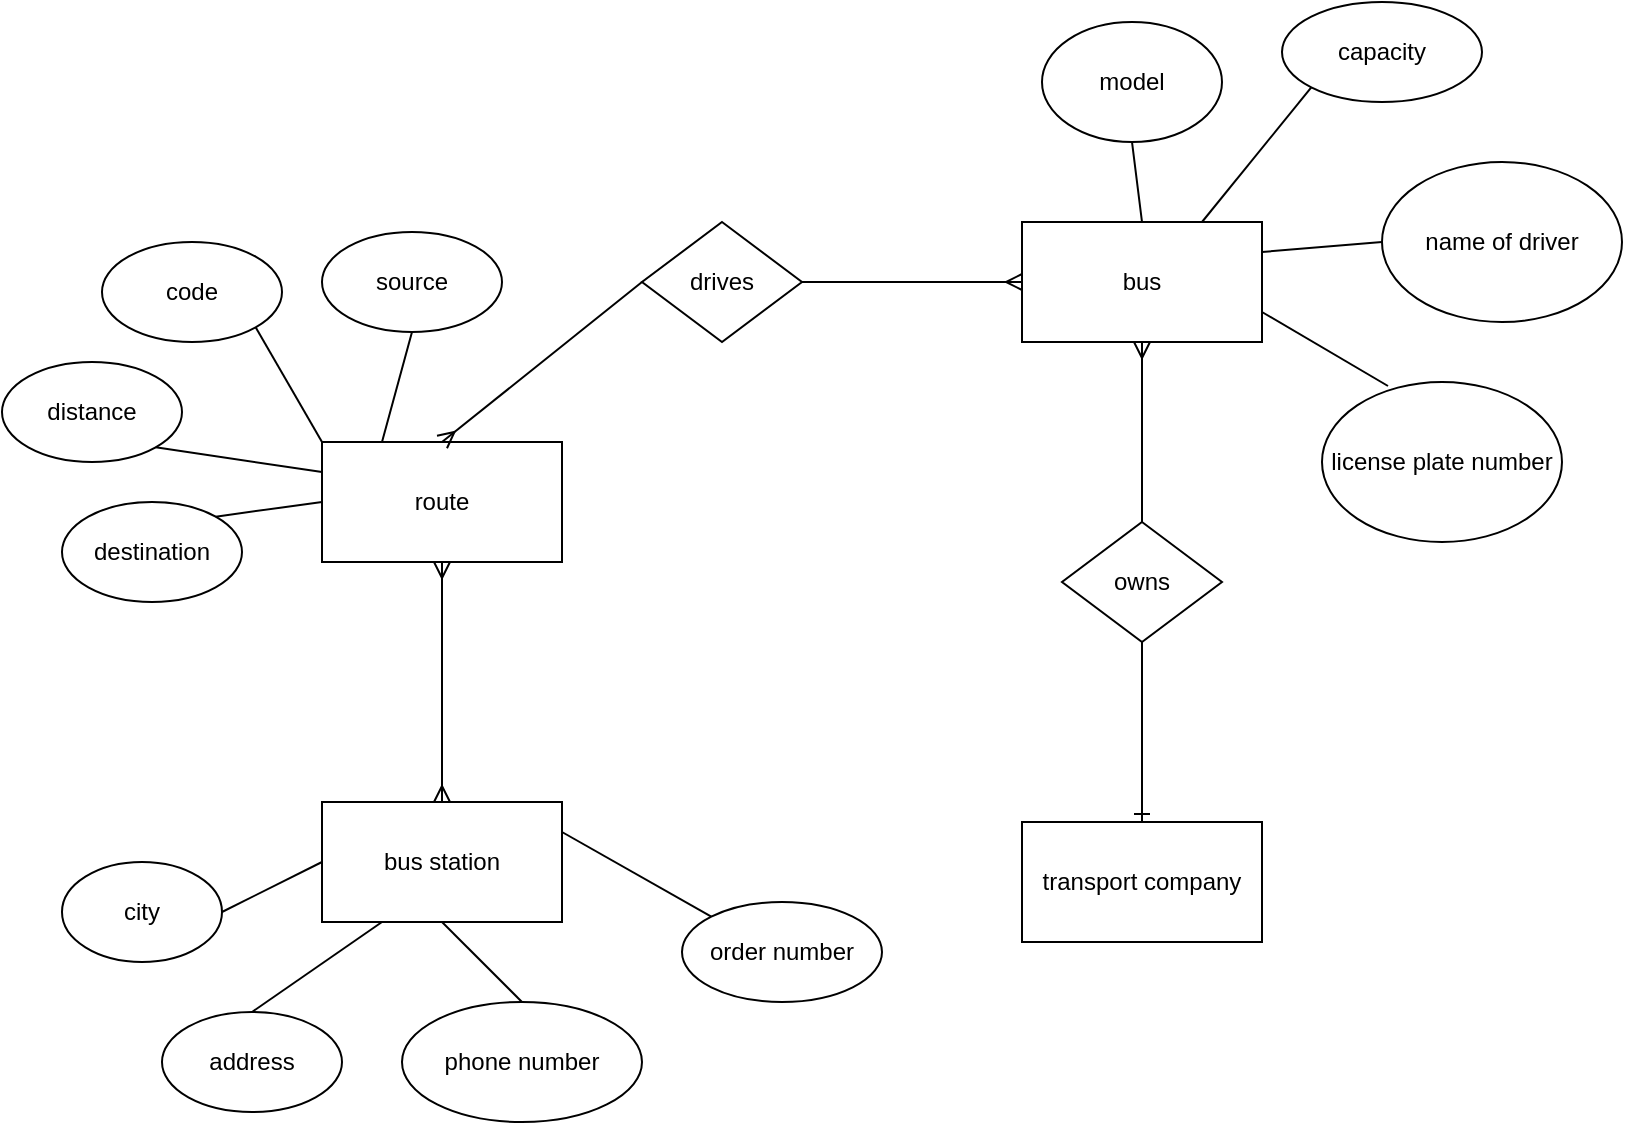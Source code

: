 <mxfile version="14.5.10" type="github">
  <diagram id="8dJKgcBJpNcp3cdoaKGv" name="Page-1">
    <mxGraphModel dx="1773" dy="1792" grid="1" gridSize="10" guides="1" tooltips="1" connect="1" arrows="1" fold="1" page="1" pageScale="1" pageWidth="827" pageHeight="1169" math="0" shadow="0">
      <root>
        <mxCell id="0" />
        <mxCell id="1" parent="0" />
        <mxCell id="CP7BJAj8z_u3cSsp_9Ah-1" value="transport company" style="rounded=0;whiteSpace=wrap;html=1;" vertex="1" parent="1">
          <mxGeometry x="330" y="370" width="120" height="60" as="geometry" />
        </mxCell>
        <mxCell id="CP7BJAj8z_u3cSsp_9Ah-2" value="route" style="rounded=0;whiteSpace=wrap;html=1;" vertex="1" parent="1">
          <mxGeometry x="-20" y="180" width="120" height="60" as="geometry" />
        </mxCell>
        <mxCell id="CP7BJAj8z_u3cSsp_9Ah-3" value="bus station" style="rounded=0;whiteSpace=wrap;html=1;" vertex="1" parent="1">
          <mxGeometry x="-20" y="360" width="120" height="60" as="geometry" />
        </mxCell>
        <mxCell id="CP7BJAj8z_u3cSsp_9Ah-4" value="bus" style="rounded=0;whiteSpace=wrap;html=1;" vertex="1" parent="1">
          <mxGeometry x="330" y="70" width="120" height="60" as="geometry" />
        </mxCell>
        <mxCell id="CP7BJAj8z_u3cSsp_9Ah-5" value="owns" style="rhombus;whiteSpace=wrap;html=1;" vertex="1" parent="1">
          <mxGeometry x="350" y="220" width="80" height="60" as="geometry" />
        </mxCell>
        <mxCell id="CP7BJAj8z_u3cSsp_9Ah-6" value="" style="endArrow=none;html=1;exitX=0.5;exitY=0;exitDx=0;exitDy=0;entryX=0.5;entryY=1;entryDx=0;entryDy=0;startArrow=ERone;startFill=0;" edge="1" parent="1" source="CP7BJAj8z_u3cSsp_9Ah-1" target="CP7BJAj8z_u3cSsp_9Ah-5">
          <mxGeometry width="50" height="50" relative="1" as="geometry">
            <mxPoint x="390" y="350" as="sourcePoint" />
            <mxPoint x="440" y="300" as="targetPoint" />
          </mxGeometry>
        </mxCell>
        <mxCell id="CP7BJAj8z_u3cSsp_9Ah-7" value="" style="endArrow=ERmany;html=1;entryX=0.5;entryY=1;entryDx=0;entryDy=0;exitX=0.5;exitY=0;exitDx=0;exitDy=0;endFill=0;" edge="1" parent="1" source="CP7BJAj8z_u3cSsp_9Ah-5" target="CP7BJAj8z_u3cSsp_9Ah-4">
          <mxGeometry width="50" height="50" relative="1" as="geometry">
            <mxPoint x="390" y="350" as="sourcePoint" />
            <mxPoint x="440" y="300" as="targetPoint" />
          </mxGeometry>
        </mxCell>
        <mxCell id="CP7BJAj8z_u3cSsp_9Ah-8" value="drives" style="rhombus;whiteSpace=wrap;html=1;" vertex="1" parent="1">
          <mxGeometry x="140" y="70" width="80" height="60" as="geometry" />
        </mxCell>
        <mxCell id="CP7BJAj8z_u3cSsp_9Ah-9" value="" style="endArrow=ERmany;html=1;entryX=0;entryY=0.5;entryDx=0;entryDy=0;exitX=1;exitY=0.5;exitDx=0;exitDy=0;endFill=0;" edge="1" parent="1" source="CP7BJAj8z_u3cSsp_9Ah-8" target="CP7BJAj8z_u3cSsp_9Ah-4">
          <mxGeometry width="50" height="50" relative="1" as="geometry">
            <mxPoint x="390" y="350" as="sourcePoint" />
            <mxPoint x="440" y="300" as="targetPoint" />
          </mxGeometry>
        </mxCell>
        <mxCell id="CP7BJAj8z_u3cSsp_9Ah-10" value="" style="endArrow=none;html=1;entryX=0;entryY=0.5;entryDx=0;entryDy=0;exitX=0.5;exitY=0;exitDx=0;exitDy=0;startArrow=ERmany;startFill=0;" edge="1" parent="1" source="CP7BJAj8z_u3cSsp_9Ah-2" target="CP7BJAj8z_u3cSsp_9Ah-8">
          <mxGeometry width="50" height="50" relative="1" as="geometry">
            <mxPoint x="390" y="350" as="sourcePoint" />
            <mxPoint x="440" y="300" as="targetPoint" />
          </mxGeometry>
        </mxCell>
        <mxCell id="CP7BJAj8z_u3cSsp_9Ah-11" value="" style="endArrow=ERmany;html=1;entryX=0.5;entryY=1;entryDx=0;entryDy=0;startArrow=ERmany;startFill=0;endFill=0;" edge="1" parent="1" source="CP7BJAj8z_u3cSsp_9Ah-3" target="CP7BJAj8z_u3cSsp_9Ah-2">
          <mxGeometry width="50" height="50" relative="1" as="geometry">
            <mxPoint x="390" y="350" as="sourcePoint" />
            <mxPoint x="440" y="300" as="targetPoint" />
          </mxGeometry>
        </mxCell>
        <mxCell id="CP7BJAj8z_u3cSsp_9Ah-12" value="code" style="ellipse;whiteSpace=wrap;html=1;" vertex="1" parent="1">
          <mxGeometry x="-130" y="80" width="90" height="50" as="geometry" />
        </mxCell>
        <mxCell id="CP7BJAj8z_u3cSsp_9Ah-13" value="distance" style="ellipse;whiteSpace=wrap;html=1;" vertex="1" parent="1">
          <mxGeometry x="-180" y="140" width="90" height="50" as="geometry" />
        </mxCell>
        <mxCell id="CP7BJAj8z_u3cSsp_9Ah-14" value="source" style="ellipse;whiteSpace=wrap;html=1;" vertex="1" parent="1">
          <mxGeometry x="-20" y="75" width="90" height="50" as="geometry" />
        </mxCell>
        <mxCell id="CP7BJAj8z_u3cSsp_9Ah-15" value="destination" style="ellipse;whiteSpace=wrap;html=1;" vertex="1" parent="1">
          <mxGeometry x="-150" y="210" width="90" height="50" as="geometry" />
        </mxCell>
        <mxCell id="CP7BJAj8z_u3cSsp_9Ah-16" value="" style="endArrow=none;html=1;exitX=0.25;exitY=0;exitDx=0;exitDy=0;entryX=0.5;entryY=1;entryDx=0;entryDy=0;" edge="1" parent="1" source="CP7BJAj8z_u3cSsp_9Ah-2" target="CP7BJAj8z_u3cSsp_9Ah-14">
          <mxGeometry width="50" height="50" relative="1" as="geometry">
            <mxPoint x="200" y="350" as="sourcePoint" />
            <mxPoint x="250" y="300" as="targetPoint" />
          </mxGeometry>
        </mxCell>
        <mxCell id="CP7BJAj8z_u3cSsp_9Ah-17" value="" style="endArrow=none;html=1;exitX=0;exitY=0;exitDx=0;exitDy=0;entryX=1;entryY=1;entryDx=0;entryDy=0;" edge="1" parent="1" source="CP7BJAj8z_u3cSsp_9Ah-2" target="CP7BJAj8z_u3cSsp_9Ah-12">
          <mxGeometry width="50" height="50" relative="1" as="geometry">
            <mxPoint x="200" y="350" as="sourcePoint" />
            <mxPoint x="250" y="300" as="targetPoint" />
          </mxGeometry>
        </mxCell>
        <mxCell id="CP7BJAj8z_u3cSsp_9Ah-18" value="" style="endArrow=none;html=1;exitX=0;exitY=0.25;exitDx=0;exitDy=0;entryX=1;entryY=1;entryDx=0;entryDy=0;" edge="1" parent="1" source="CP7BJAj8z_u3cSsp_9Ah-2" target="CP7BJAj8z_u3cSsp_9Ah-13">
          <mxGeometry width="50" height="50" relative="1" as="geometry">
            <mxPoint x="200" y="350" as="sourcePoint" />
            <mxPoint x="-88" y="165" as="targetPoint" />
          </mxGeometry>
        </mxCell>
        <mxCell id="CP7BJAj8z_u3cSsp_9Ah-19" value="" style="endArrow=none;html=1;entryX=0;entryY=0.5;entryDx=0;entryDy=0;exitX=1;exitY=0;exitDx=0;exitDy=0;" edge="1" parent="1" source="CP7BJAj8z_u3cSsp_9Ah-15" target="CP7BJAj8z_u3cSsp_9Ah-2">
          <mxGeometry width="50" height="50" relative="1" as="geometry">
            <mxPoint x="200" y="350" as="sourcePoint" />
            <mxPoint x="250" y="300" as="targetPoint" />
          </mxGeometry>
        </mxCell>
        <mxCell id="CP7BJAj8z_u3cSsp_9Ah-20" value="license plate number" style="ellipse;whiteSpace=wrap;html=1;" vertex="1" parent="1">
          <mxGeometry x="480" y="150" width="120" height="80" as="geometry" />
        </mxCell>
        <mxCell id="CP7BJAj8z_u3cSsp_9Ah-21" value="name of driver" style="ellipse;whiteSpace=wrap;html=1;" vertex="1" parent="1">
          <mxGeometry x="510" y="40" width="120" height="80" as="geometry" />
        </mxCell>
        <mxCell id="CP7BJAj8z_u3cSsp_9Ah-23" value="capacity" style="ellipse;whiteSpace=wrap;html=1;" vertex="1" parent="1">
          <mxGeometry x="460" y="-40" width="100" height="50" as="geometry" />
        </mxCell>
        <mxCell id="CP7BJAj8z_u3cSsp_9Ah-24" value="model" style="ellipse;whiteSpace=wrap;html=1;" vertex="1" parent="1">
          <mxGeometry x="340" y="-30" width="90" height="60" as="geometry" />
        </mxCell>
        <mxCell id="CP7BJAj8z_u3cSsp_9Ah-25" value="" style="endArrow=none;html=1;entryX=0.5;entryY=1;entryDx=0;entryDy=0;exitX=0.5;exitY=0;exitDx=0;exitDy=0;" edge="1" parent="1" source="CP7BJAj8z_u3cSsp_9Ah-4" target="CP7BJAj8z_u3cSsp_9Ah-24">
          <mxGeometry width="50" height="50" relative="1" as="geometry">
            <mxPoint x="200" y="220" as="sourcePoint" />
            <mxPoint x="250" y="170" as="targetPoint" />
          </mxGeometry>
        </mxCell>
        <mxCell id="CP7BJAj8z_u3cSsp_9Ah-26" value="" style="endArrow=none;html=1;entryX=0;entryY=1;entryDx=0;entryDy=0;exitX=0.75;exitY=0;exitDx=0;exitDy=0;" edge="1" parent="1" source="CP7BJAj8z_u3cSsp_9Ah-4" target="CP7BJAj8z_u3cSsp_9Ah-23">
          <mxGeometry width="50" height="50" relative="1" as="geometry">
            <mxPoint x="200" y="220" as="sourcePoint" />
            <mxPoint x="250" y="170" as="targetPoint" />
          </mxGeometry>
        </mxCell>
        <mxCell id="CP7BJAj8z_u3cSsp_9Ah-27" value="" style="endArrow=none;html=1;entryX=0;entryY=0.5;entryDx=0;entryDy=0;exitX=1;exitY=0.25;exitDx=0;exitDy=0;" edge="1" parent="1" source="CP7BJAj8z_u3cSsp_9Ah-4" target="CP7BJAj8z_u3cSsp_9Ah-21">
          <mxGeometry width="50" height="50" relative="1" as="geometry">
            <mxPoint x="200" y="220" as="sourcePoint" />
            <mxPoint x="250" y="170" as="targetPoint" />
          </mxGeometry>
        </mxCell>
        <mxCell id="CP7BJAj8z_u3cSsp_9Ah-28" value="" style="endArrow=none;html=1;entryX=0.275;entryY=0.025;entryDx=0;entryDy=0;entryPerimeter=0;exitX=1;exitY=0.75;exitDx=0;exitDy=0;" edge="1" parent="1" source="CP7BJAj8z_u3cSsp_9Ah-4" target="CP7BJAj8z_u3cSsp_9Ah-20">
          <mxGeometry width="50" height="50" relative="1" as="geometry">
            <mxPoint x="200" y="220" as="sourcePoint" />
            <mxPoint x="250" y="170" as="targetPoint" />
          </mxGeometry>
        </mxCell>
        <mxCell id="CP7BJAj8z_u3cSsp_9Ah-29" value="phone number" style="ellipse;whiteSpace=wrap;html=1;" vertex="1" parent="1">
          <mxGeometry x="20" y="460" width="120" height="60" as="geometry" />
        </mxCell>
        <mxCell id="CP7BJAj8z_u3cSsp_9Ah-30" value="address" style="ellipse;whiteSpace=wrap;html=1;" vertex="1" parent="1">
          <mxGeometry x="-100" y="465" width="90" height="50" as="geometry" />
        </mxCell>
        <mxCell id="CP7BJAj8z_u3cSsp_9Ah-31" value="city" style="ellipse;whiteSpace=wrap;html=1;" vertex="1" parent="1">
          <mxGeometry x="-150" y="390" width="80" height="50" as="geometry" />
        </mxCell>
        <mxCell id="CP7BJAj8z_u3cSsp_9Ah-32" value="" style="endArrow=none;html=1;entryX=0;entryY=0.5;entryDx=0;entryDy=0;exitX=1;exitY=0.5;exitDx=0;exitDy=0;" edge="1" parent="1" source="CP7BJAj8z_u3cSsp_9Ah-31" target="CP7BJAj8z_u3cSsp_9Ah-3">
          <mxGeometry width="50" height="50" relative="1" as="geometry">
            <mxPoint x="200" y="430" as="sourcePoint" />
            <mxPoint x="250" y="380" as="targetPoint" />
          </mxGeometry>
        </mxCell>
        <mxCell id="CP7BJAj8z_u3cSsp_9Ah-33" value="" style="endArrow=none;html=1;exitX=0.5;exitY=0;exitDx=0;exitDy=0;entryX=0.25;entryY=1;entryDx=0;entryDy=0;" edge="1" parent="1" source="CP7BJAj8z_u3cSsp_9Ah-30" target="CP7BJAj8z_u3cSsp_9Ah-3">
          <mxGeometry width="50" height="50" relative="1" as="geometry">
            <mxPoint x="200" y="430" as="sourcePoint" />
            <mxPoint x="250" y="380" as="targetPoint" />
          </mxGeometry>
        </mxCell>
        <mxCell id="CP7BJAj8z_u3cSsp_9Ah-34" value="" style="endArrow=none;html=1;exitX=0.5;exitY=0;exitDx=0;exitDy=0;entryX=0.5;entryY=1;entryDx=0;entryDy=0;" edge="1" parent="1" source="CP7BJAj8z_u3cSsp_9Ah-29" target="CP7BJAj8z_u3cSsp_9Ah-3">
          <mxGeometry width="50" height="50" relative="1" as="geometry">
            <mxPoint x="200" y="430" as="sourcePoint" />
            <mxPoint x="250" y="380" as="targetPoint" />
          </mxGeometry>
        </mxCell>
        <mxCell id="CP7BJAj8z_u3cSsp_9Ah-35" value="order number" style="ellipse;whiteSpace=wrap;html=1;" vertex="1" parent="1">
          <mxGeometry x="160" y="410" width="100" height="50" as="geometry" />
        </mxCell>
        <mxCell id="CP7BJAj8z_u3cSsp_9Ah-36" value="" style="endArrow=none;html=1;exitX=1;exitY=0.25;exitDx=0;exitDy=0;entryX=0;entryY=0;entryDx=0;entryDy=0;" edge="1" parent="1" source="CP7BJAj8z_u3cSsp_9Ah-3" target="CP7BJAj8z_u3cSsp_9Ah-35">
          <mxGeometry width="50" height="50" relative="1" as="geometry">
            <mxPoint x="170" y="340" as="sourcePoint" />
            <mxPoint x="250" y="220" as="targetPoint" />
          </mxGeometry>
        </mxCell>
      </root>
    </mxGraphModel>
  </diagram>
</mxfile>
